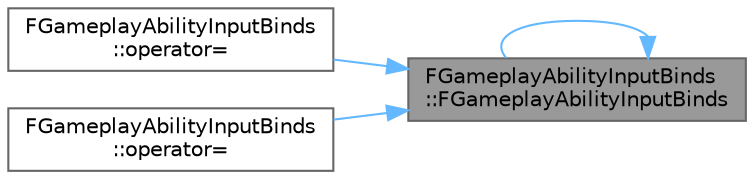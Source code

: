 digraph "FGameplayAbilityInputBinds::FGameplayAbilityInputBinds"
{
 // INTERACTIVE_SVG=YES
 // LATEX_PDF_SIZE
  bgcolor="transparent";
  edge [fontname=Helvetica,fontsize=10,labelfontname=Helvetica,labelfontsize=10];
  node [fontname=Helvetica,fontsize=10,shape=box,height=0.2,width=0.4];
  rankdir="RL";
  Node1 [id="Node000001",label="FGameplayAbilityInputBinds\l::FGameplayAbilityInputBinds",height=0.2,width=0.4,color="gray40", fillcolor="grey60", style="filled", fontcolor="black",tooltip=" "];
  Node1 -> Node1 [id="edge1_Node000001_Node000001",dir="back",color="steelblue1",style="solid",tooltip=" "];
  Node1 -> Node2 [id="edge2_Node000001_Node000002",dir="back",color="steelblue1",style="solid",tooltip=" "];
  Node2 [id="Node000002",label="FGameplayAbilityInputBinds\l::operator=",height=0.2,width=0.4,color="grey40", fillcolor="white", style="filled",URL="$de/d19/structFGameplayAbilityInputBinds.html#aca3b7bf4ebc0adbd03907b8f5d7583af",tooltip=" "];
  Node1 -> Node3 [id="edge3_Node000001_Node000003",dir="back",color="steelblue1",style="solid",tooltip=" "];
  Node3 [id="Node000003",label="FGameplayAbilityInputBinds\l::operator=",height=0.2,width=0.4,color="grey40", fillcolor="white", style="filled",URL="$de/d19/structFGameplayAbilityInputBinds.html#a61d98db74c9a35bba6a7eb42ecd55699",tooltip=" "];
}

